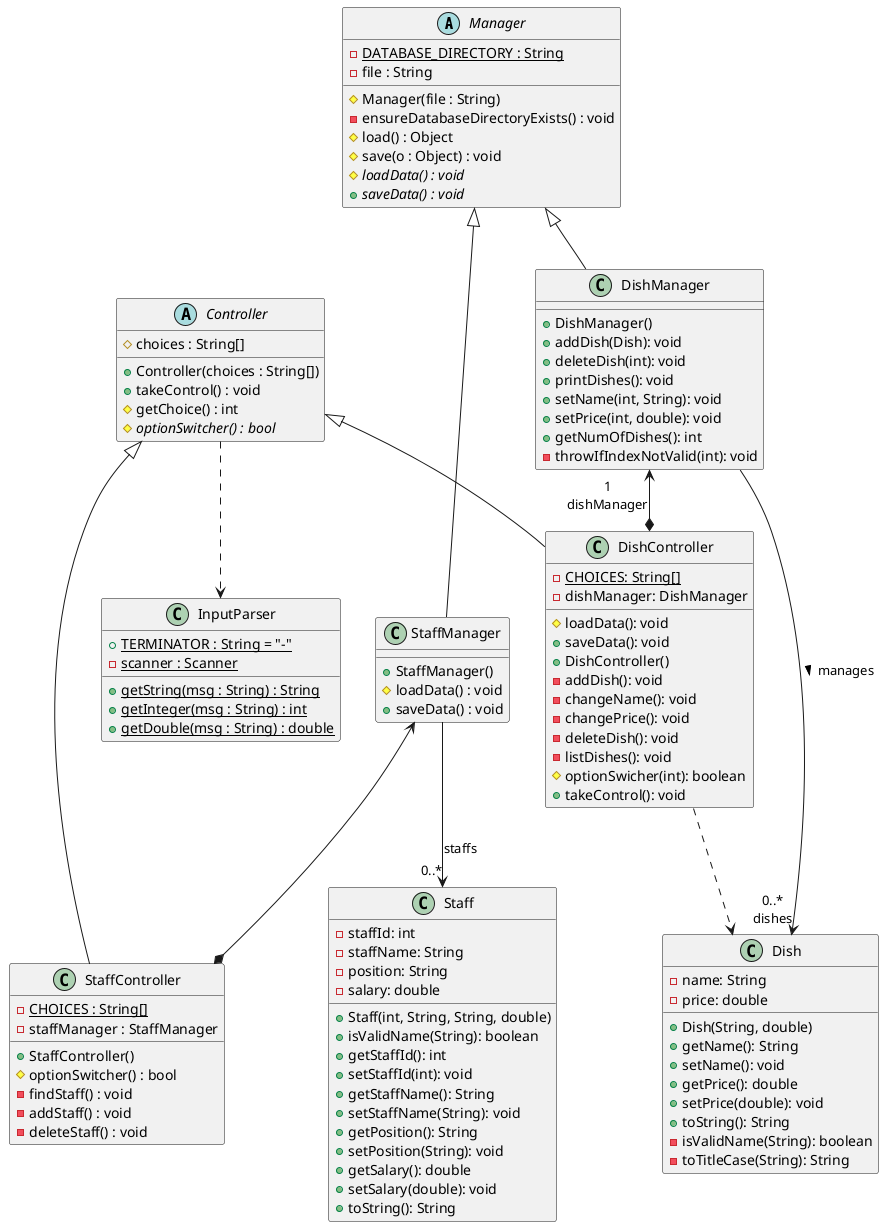 @startuml
abstract class Manager {
-{static}DATABASE_DIRECTORY : String
-file : String
#Manager(file : String)
-ensureDatabaseDirectoryExists() : void
#load() : Object
#save(o : Object) : void
#{abstract}loadData() : void
+{abstract}saveData() : void
}

class StaffManager {
+StaffManager()
#loadData() : void
+saveData() : void
}

abstract class Controller {
#choices : String[]
+Controller(choices : String[])
+takeControl() : void
#getChoice() : int
#{abstract}optionSwitcher() : bool
}

class StaffController {
-{static}CHOICES : String[]
-staffManager : StaffManager
+StaffController()
#optionSwitcher() : bool
-findStaff() : void
-addStaff() : void
-deleteStaff() : void
}

class Staff {
    -staffId: int
    -staffName: String
    -position: String
    -salary: double
    +Staff(int, String, String, double)
    +isValidName(String): boolean
    +getStaffId(): int
    +setStaffId(int): void
    +getStaffName(): String
    +setStaffName(String): void
    +getPosition(): String
    +setPosition(String): void
    +getSalary(): double
    +setSalary(double): void
    +toString(): String
}

class InputParser {
+{static}TERMINATOR : String = "-"
-{static}scanner : Scanner
+{static}getString(msg : String) : String
+{static}getInteger(msg : String) : int
+{static}getDouble(msg : String) : double
}

Manager <|--- StaffManager
StaffManager <--* StaffController
Controller <|--- StaffController
Controller ..> InputParser
StaffManager --> "0..*" Staff : staffs


class Dish {
    -name: String
    -price: double
    +Dish(String, double)
    +getName(): String
    +setName(): void
    +getPrice(): double
    +setPrice(double): void
    +toString(): String
    -isValidName(String): boolean
    -toTitleCase(String): String
}

class DishManager {
    +DishManager()
    +addDish(Dish): void
    +deleteDish(int): void
    +printDishes(): void
    +setName(int, String): void
    +setPrice(int, double): void
    +getNumOfDishes(): int
    -throwIfIndexNotValid(int): void
}
Manager <|-- DishManager

class DishController {
    -{static}CHOICES: String[]
    -dishManager: DishManager
    #loadData(): void
    +saveData(): void
    +DishController()
    -addDish(): void
    -changeName(): void
    -changePrice(): void
    -deleteDish(): void
    -listDishes(): void
    #optionSwicher(int): boolean
    +takeControl(): void
}
Controller <|-- DishController


Dish "0..*\ndishes" <-- DishManager: manages <

DishManager "1\ndishManager" <--* DishController

DishController .-> Dish

@enduml